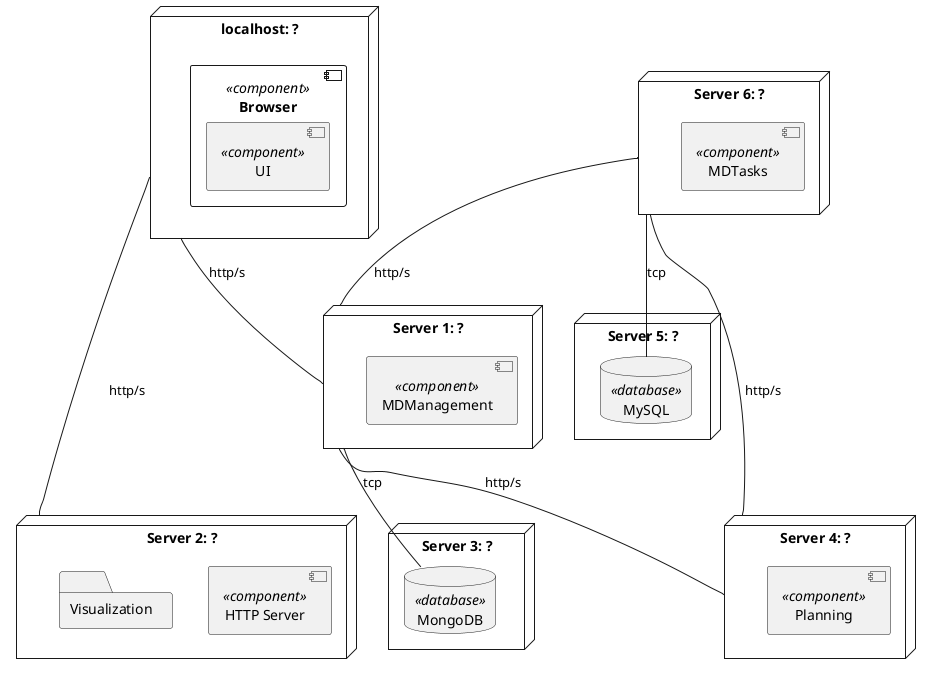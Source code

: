 @startuml prod-physical-view

node "localhost: ?" as LOCAL {
  component "Browser" as B <<component>> {
    component "UI" as UI <<component>> {
    }
  }
}

node "Server 1: ?" as S1 {
  component "MDManagement" as MDM <<component>> { 
  }
}

node "Server 4: ?" as S4 {
  component "Planning" as P <<component>>  { 
  }
}

node "Server 6: ?" as S6 {
  component "MDTasks" as MDT <<component>>  { 
  }
}

node "Server 3: ?" as S3 {
  database "MongoDB" as DB <<database>> {
  }
}

node "Server 5: ?" as S5 {
  database "MySQL" as MYSQLDB <<database>> {
  }
}

node "Server 2: ?" as S2 {
  component "HTTP Server" as SERV <<component>> { 
  }
  folder "Visualization" as V {
  }
} 

LOCAL -- S1 : http/s
LOCAL --- S2 : http/s
S1 -- DB : tcp
S1 -- S4 : http/s
S6 -- MYSQLDB : tcp
S6 -- S4 : http/s
S6 -- S1 : http/s

@enduml
